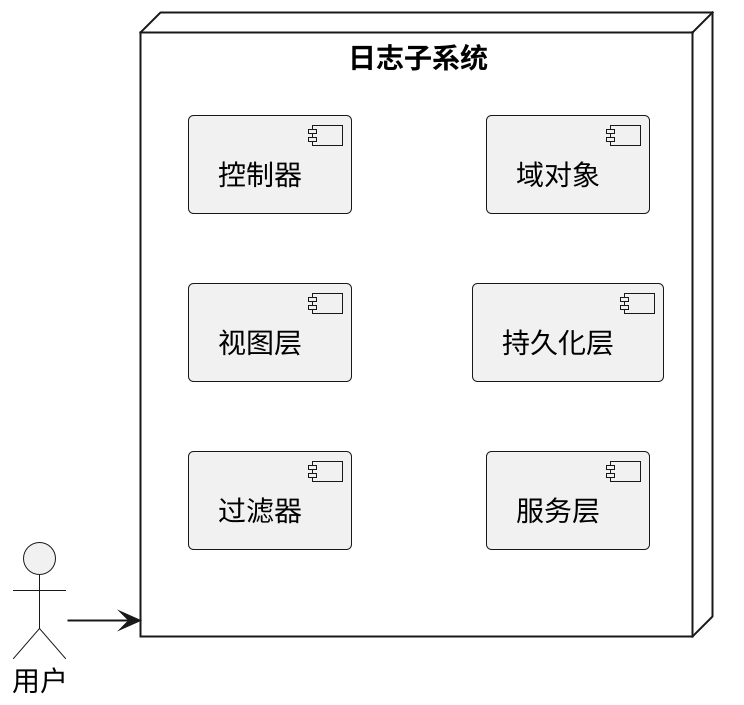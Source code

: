 @startuml
scale 2
left to right direction
actor node1[
用户
]

node 日志子系统{
    component 过滤器
    component 视图层
    component 控制器
    component 服务层
    component 持久化层
    component 域对象
}

node1 -->   日志子系统

@enduml